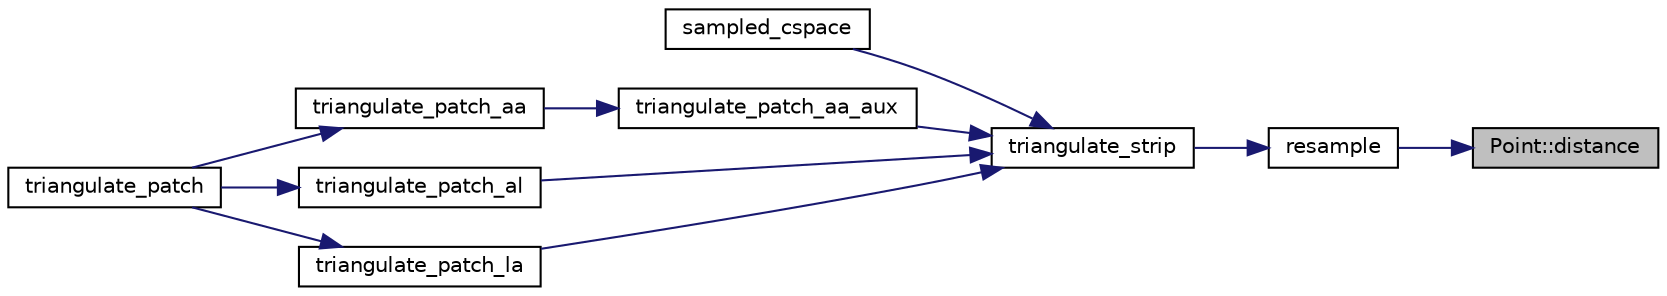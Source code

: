 digraph "Point::distance"
{
 // LATEX_PDF_SIZE
  edge [fontname="Helvetica",fontsize="10",labelfontname="Helvetica",labelfontsize="10"];
  node [fontname="Helvetica",fontsize="10",shape=record];
  rankdir="RL";
  Node1 [label="Point::distance",height=0.2,width=0.4,color="black", fillcolor="grey75", style="filled", fontcolor="black",tooltip=" "];
  Node1 -> Node2 [dir="back",color="midnightblue",fontsize="10",style="solid",fontname="Helvetica"];
  Node2 [label="resample",height=0.2,width=0.4,color="black", fillcolor="white", style="filled",URL="$d7/d5f/system_8_c.html#a5e264d3b479aaf1b8773db93ad89d613",tooltip=" "];
  Node2 -> Node3 [dir="back",color="midnightblue",fontsize="10",style="solid",fontname="Helvetica"];
  Node3 [label="triangulate_strip",height=0.2,width=0.4,color="black", fillcolor="white", style="filled",URL="$d7/d5f/system_8_c.html#a49268a9394e3d02ad87b074509075acb",tooltip=" "];
  Node3 -> Node4 [dir="back",color="midnightblue",fontsize="10",style="solid",fontname="Helvetica"];
  Node4 [label="sampled_cspace",height=0.2,width=0.4,color="black", fillcolor="white", style="filled",URL="$d7/d5f/system_8_c.html#aed08f5587c0034df7b6b210a92df7ef3",tooltip=" "];
  Node3 -> Node5 [dir="back",color="midnightblue",fontsize="10",style="solid",fontname="Helvetica"];
  Node5 [label="triangulate_patch_aa_aux",height=0.2,width=0.4,color="black", fillcolor="white", style="filled",URL="$d7/d5f/system_8_c.html#a18e735fdce69e5a2c9ad53855e4f3a67",tooltip=" "];
  Node5 -> Node6 [dir="back",color="midnightblue",fontsize="10",style="solid",fontname="Helvetica"];
  Node6 [label="triangulate_patch_aa",height=0.2,width=0.4,color="black", fillcolor="white", style="filled",URL="$d7/d5f/system_8_c.html#adb0daf493d0efd846d00b467be3be6be",tooltip=" "];
  Node6 -> Node7 [dir="back",color="midnightblue",fontsize="10",style="solid",fontname="Helvetica"];
  Node7 [label="triangulate_patch",height=0.2,width=0.4,color="black", fillcolor="white", style="filled",URL="$d7/d5f/system_8_c.html#a7ae26838dc3dbed96a42b5890a96725b",tooltip=" "];
  Node3 -> Node8 [dir="back",color="midnightblue",fontsize="10",style="solid",fontname="Helvetica"];
  Node8 [label="triangulate_patch_al",height=0.2,width=0.4,color="black", fillcolor="white", style="filled",URL="$d7/d5f/system_8_c.html#a70fb68249e675197d9bb29bddbe0cd53",tooltip=" "];
  Node8 -> Node7 [dir="back",color="midnightblue",fontsize="10",style="solid",fontname="Helvetica"];
  Node3 -> Node9 [dir="back",color="midnightblue",fontsize="10",style="solid",fontname="Helvetica"];
  Node9 [label="triangulate_patch_la",height=0.2,width=0.4,color="black", fillcolor="white", style="filled",URL="$d7/d5f/system_8_c.html#a6139aa9001df9395b2266a56e68546b7",tooltip=" "];
  Node9 -> Node7 [dir="back",color="midnightblue",fontsize="10",style="solid",fontname="Helvetica"];
}
